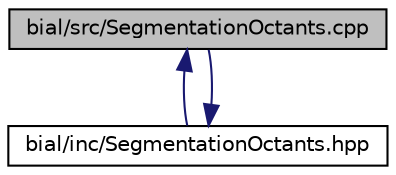 digraph "bial/src/SegmentationOctants.cpp"
{
  edge [fontname="Helvetica",fontsize="10",labelfontname="Helvetica",labelfontsize="10"];
  node [fontname="Helvetica",fontsize="10",shape=record];
  Node1 [label="bial/src/SegmentationOctants.cpp",height=0.2,width=0.4,color="black", fillcolor="grey75", style="filled", fontcolor="black"];
  Node1 -> Node2 [dir="back",color="midnightblue",fontsize="10",style="solid",fontname="Helvetica"];
  Node2 [label="bial/inc/SegmentationOctants.hpp",height=0.2,width=0.4,color="black", fillcolor="white", style="filled",URL="$_segmentation_octants_8hpp.html"];
  Node2 -> Node1 [dir="back",color="midnightblue",fontsize="10",style="solid",fontname="Helvetica"];
}
